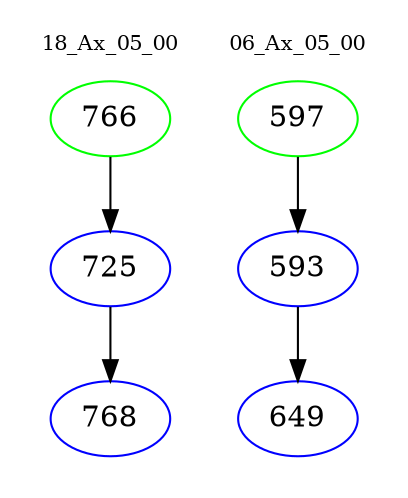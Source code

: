 digraph{
subgraph cluster_0 {
color = white
label = "18_Ax_05_00";
fontsize=10;
T0_766 [label="766", color="green"]
T0_766 -> T0_725 [color="black"]
T0_725 [label="725", color="blue"]
T0_725 -> T0_768 [color="black"]
T0_768 [label="768", color="blue"]
}
subgraph cluster_1 {
color = white
label = "06_Ax_05_00";
fontsize=10;
T1_597 [label="597", color="green"]
T1_597 -> T1_593 [color="black"]
T1_593 [label="593", color="blue"]
T1_593 -> T1_649 [color="black"]
T1_649 [label="649", color="blue"]
}
}
